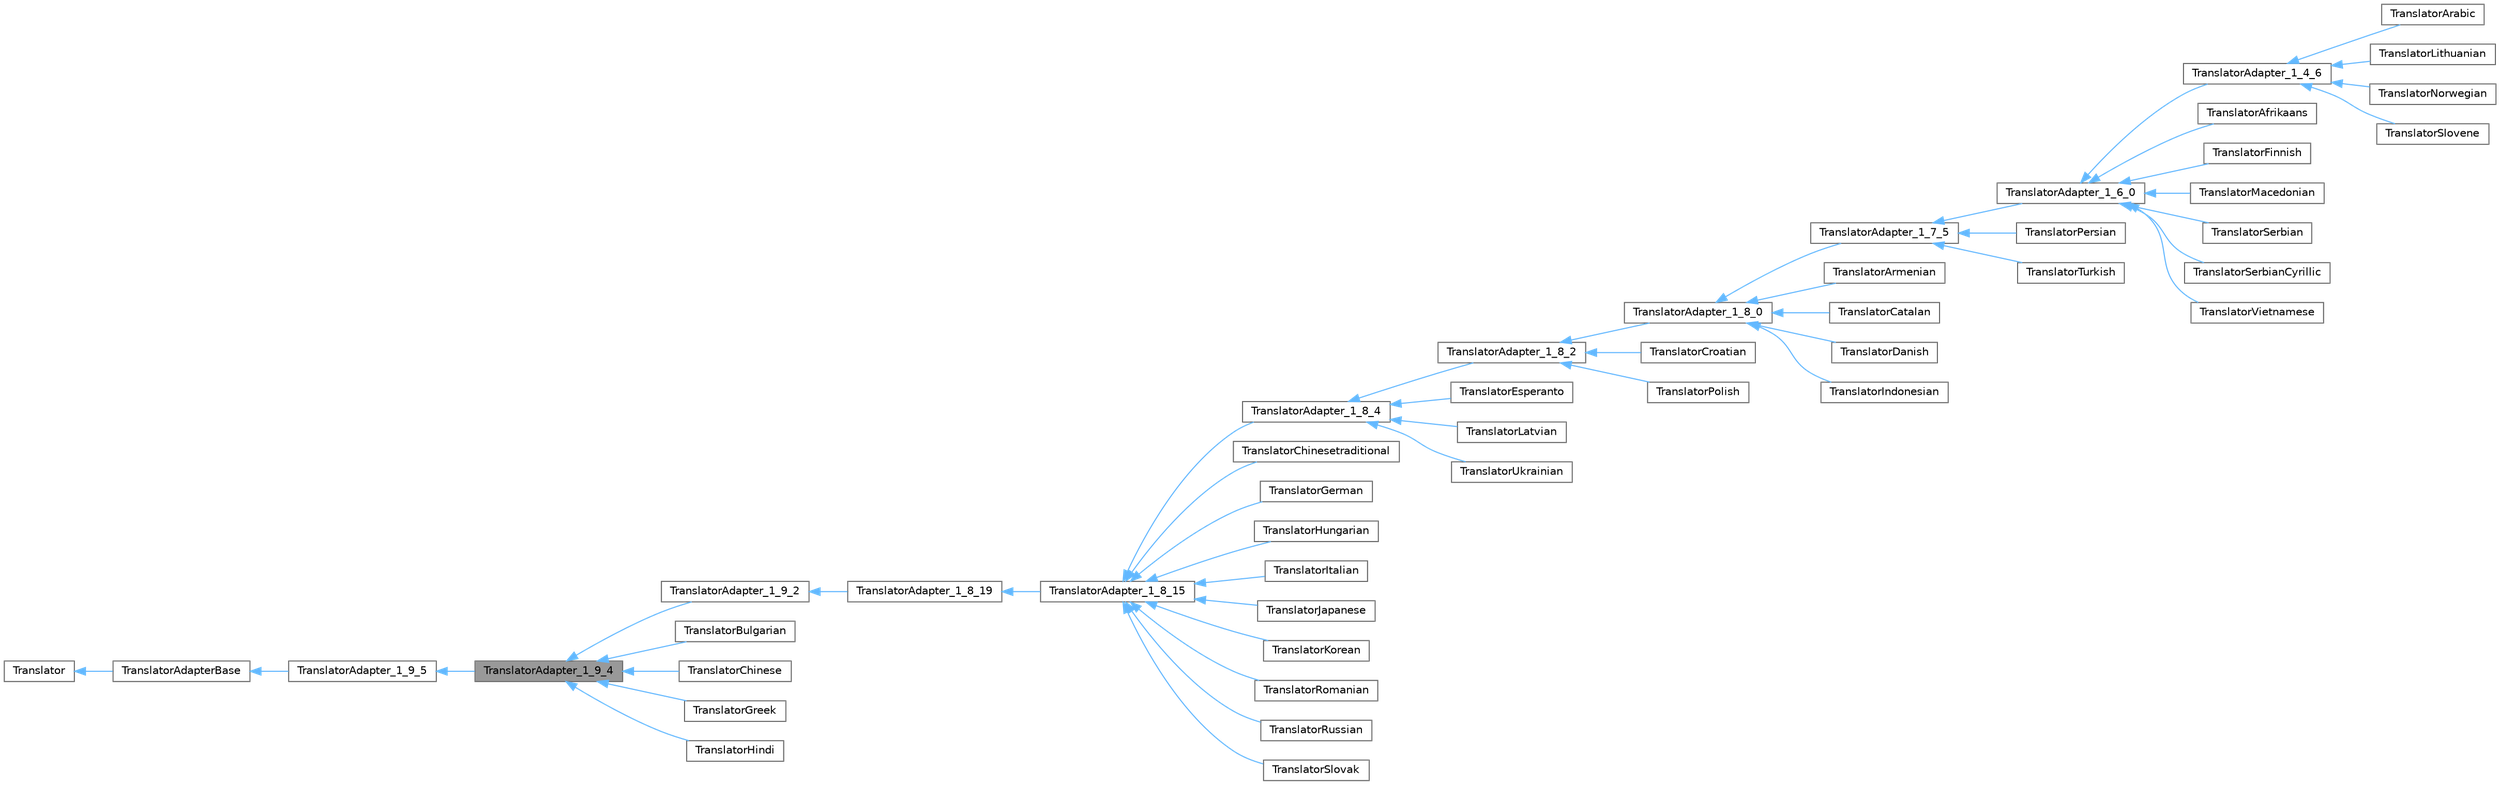 digraph "TranslatorAdapter_1_9_4"
{
 // INTERACTIVE_SVG=YES
 // LATEX_PDF_SIZE
  bgcolor="transparent";
  edge [fontname=Helvetica,fontsize=10,labelfontname=Helvetica,labelfontsize=10];
  node [fontname=Helvetica,fontsize=10,shape=box,height=0.2,width=0.4];
  rankdir="LR";
  Node1 [label="TranslatorAdapter_1_9_4",height=0.2,width=0.4,color="gray40", fillcolor="grey60", style="filled", fontcolor="black",tooltip=" "];
  Node2 -> Node1 [dir="back",color="steelblue1",style="solid"];
  Node2 [label="TranslatorAdapter_1_9_5",height=0.2,width=0.4,color="gray40", fillcolor="white", style="filled",URL="$dd/dba/class_translator_adapter__1__9__5.html",tooltip=" "];
  Node3 -> Node2 [dir="back",color="steelblue1",style="solid"];
  Node3 [label="TranslatorAdapterBase",height=0.2,width=0.4,color="gray40", fillcolor="white", style="filled",URL="$db/d6c/class_translator_adapter_base.html",tooltip="Base of the translator adapter tree."];
  Node4 -> Node3 [dir="back",color="steelblue1",style="solid"];
  Node4 [label="Translator",height=0.2,width=0.4,color="gray40", fillcolor="white", style="filled",URL="$d8/dfb/class_translator.html",tooltip="Abstract base class for all translatable text fragments."];
  Node1 -> Node5 [dir="back",color="steelblue1",style="solid"];
  Node5 [label="TranslatorAdapter_1_9_2",height=0.2,width=0.4,color="gray40", fillcolor="white", style="filled",URL="$d3/d2e/class_translator_adapter__1__9__2.html",tooltip=" "];
  Node5 -> Node6 [dir="back",color="steelblue1",style="solid"];
  Node6 [label="TranslatorAdapter_1_8_19",height=0.2,width=0.4,color="gray40", fillcolor="white", style="filled",URL="$de/dde/class_translator_adapter__1__8__19.html",tooltip=" "];
  Node6 -> Node7 [dir="back",color="steelblue1",style="solid"];
  Node7 [label="TranslatorAdapter_1_8_15",height=0.2,width=0.4,color="gray40", fillcolor="white", style="filled",URL="$d4/d2e/class_translator_adapter__1__8__15.html",tooltip=" "];
  Node7 -> Node8 [dir="back",color="steelblue1",style="solid"];
  Node8 [label="TranslatorAdapter_1_8_4",height=0.2,width=0.4,color="gray40", fillcolor="white", style="filled",URL="$de/d2f/class_translator_adapter__1__8__4.html",tooltip=" "];
  Node8 -> Node9 [dir="back",color="steelblue1",style="solid"];
  Node9 [label="TranslatorAdapter_1_8_2",height=0.2,width=0.4,color="gray40", fillcolor="white", style="filled",URL="$d2/d75/class_translator_adapter__1__8__2.html",tooltip=" "];
  Node9 -> Node10 [dir="back",color="steelblue1",style="solid"];
  Node10 [label="TranslatorAdapter_1_8_0",height=0.2,width=0.4,color="gray40", fillcolor="white", style="filled",URL="$de/d49/class_translator_adapter__1__8__0.html",tooltip="Adapter class for languages that only contain translations up to version 1.8.0."];
  Node10 -> Node11 [dir="back",color="steelblue1",style="solid"];
  Node11 [label="TranslatorAdapter_1_7_5",height=0.2,width=0.4,color="gray40", fillcolor="white", style="filled",URL="$da/d24/class_translator_adapter__1__7__5.html",tooltip="Adapter class for languages that only contain translations up to version 1.7.5."];
  Node11 -> Node12 [dir="back",color="steelblue1",style="solid"];
  Node12 [label="TranslatorAdapter_1_6_0",height=0.2,width=0.4,color="gray40", fillcolor="white", style="filled",URL="$d3/da1/class_translator_adapter__1__6__0.html",tooltip="Adapter class for languages that only contain translations up to version 1.6.0."];
  Node12 -> Node13 [dir="back",color="steelblue1",style="solid"];
  Node13 [label="TranslatorAdapter_1_4_6",height=0.2,width=0.4,color="gray40", fillcolor="white", style="filled",URL="$d4/d2b/class_translator_adapter__1__4__6.html",tooltip="Adapter class for languages that only contain translations up to version 1.4.6."];
  Node13 -> Node14 [dir="back",color="steelblue1",style="solid"];
  Node14 [label="TranslatorArabic",height=0.2,width=0.4,color="gray40", fillcolor="white", style="filled",URL="$d3/de9/class_translator_arabic.html",tooltip=" "];
  Node13 -> Node15 [dir="back",color="steelblue1",style="solid"];
  Node15 [label="TranslatorLithuanian",height=0.2,width=0.4,color="gray40", fillcolor="white", style="filled",URL="$dc/d53/class_translator_lithuanian.html",tooltip=" "];
  Node13 -> Node16 [dir="back",color="steelblue1",style="solid"];
  Node16 [label="TranslatorNorwegian",height=0.2,width=0.4,color="gray40", fillcolor="white", style="filled",URL="$dd/d38/class_translator_norwegian.html",tooltip=" "];
  Node13 -> Node17 [dir="back",color="steelblue1",style="solid"];
  Node17 [label="TranslatorSlovene",height=0.2,width=0.4,color="gray40", fillcolor="white", style="filled",URL="$dd/d0b/class_translator_slovene.html",tooltip=" "];
  Node12 -> Node18 [dir="back",color="steelblue1",style="solid"];
  Node18 [label="TranslatorAfrikaans",height=0.2,width=0.4,color="gray40", fillcolor="white", style="filled",URL="$d3/d65/class_translator_afrikaans.html",tooltip=" "];
  Node12 -> Node19 [dir="back",color="steelblue1",style="solid"];
  Node19 [label="TranslatorFinnish",height=0.2,width=0.4,color="gray40", fillcolor="white", style="filled",URL="$de/df7/class_translator_finnish.html",tooltip=" "];
  Node12 -> Node20 [dir="back",color="steelblue1",style="solid"];
  Node20 [label="TranslatorMacedonian",height=0.2,width=0.4,color="gray40", fillcolor="white", style="filled",URL="$d9/ddf/class_translator_macedonian.html",tooltip=" "];
  Node12 -> Node21 [dir="back",color="steelblue1",style="solid"];
  Node21 [label="TranslatorSerbian",height=0.2,width=0.4,color="gray40", fillcolor="white", style="filled",URL="$d5/d0a/class_translator_serbian.html",tooltip=" "];
  Node12 -> Node22 [dir="back",color="steelblue1",style="solid"];
  Node22 [label="TranslatorSerbianCyrillic",height=0.2,width=0.4,color="gray40", fillcolor="white", style="filled",URL="$dc/d03/class_translator_serbian_cyrillic.html",tooltip=" "];
  Node12 -> Node23 [dir="back",color="steelblue1",style="solid"];
  Node23 [label="TranslatorVietnamese",height=0.2,width=0.4,color="gray40", fillcolor="white", style="filled",URL="$df/d20/class_translator_vietnamese.html",tooltip=" "];
  Node11 -> Node24 [dir="back",color="steelblue1",style="solid"];
  Node24 [label="TranslatorPersian",height=0.2,width=0.4,color="gray40", fillcolor="white", style="filled",URL="$d5/d43/class_translator_persian.html",tooltip=" "];
  Node11 -> Node25 [dir="back",color="steelblue1",style="solid"];
  Node25 [label="TranslatorTurkish",height=0.2,width=0.4,color="gray40", fillcolor="white", style="filled",URL="$dd/d80/class_translator_turkish.html",tooltip=" "];
  Node10 -> Node26 [dir="back",color="steelblue1",style="solid"];
  Node26 [label="TranslatorArmenian",height=0.2,width=0.4,color="gray40", fillcolor="white", style="filled",URL="$da/db8/class_translator_armenian.html",tooltip=" "];
  Node10 -> Node27 [dir="back",color="steelblue1",style="solid"];
  Node27 [label="TranslatorCatalan",height=0.2,width=0.4,color="gray40", fillcolor="white", style="filled",URL="$d9/dc1/class_translator_catalan.html",tooltip=" "];
  Node10 -> Node28 [dir="back",color="steelblue1",style="solid"];
  Node28 [label="TranslatorDanish",height=0.2,width=0.4,color="gray40", fillcolor="white", style="filled",URL="$d7/d21/class_translator_danish.html",tooltip=" "];
  Node10 -> Node29 [dir="back",color="steelblue1",style="solid"];
  Node29 [label="TranslatorIndonesian",height=0.2,width=0.4,color="gray40", fillcolor="white", style="filled",URL="$df/dc8/class_translator_indonesian.html",tooltip=" "];
  Node9 -> Node30 [dir="back",color="steelblue1",style="solid"];
  Node30 [label="TranslatorCroatian",height=0.2,width=0.4,color="gray40", fillcolor="white", style="filled",URL="$d9/d82/class_translator_croatian.html",tooltip=" "];
  Node9 -> Node31 [dir="back",color="steelblue1",style="solid"];
  Node31 [label="TranslatorPolish",height=0.2,width=0.4,color="gray40", fillcolor="white", style="filled",URL="$de/d82/class_translator_polish.html",tooltip=" "];
  Node8 -> Node32 [dir="back",color="steelblue1",style="solid"];
  Node32 [label="TranslatorEsperanto",height=0.2,width=0.4,color="gray40", fillcolor="white", style="filled",URL="$d2/d07/class_translator_esperanto.html",tooltip=" "];
  Node8 -> Node33 [dir="back",color="steelblue1",style="solid"];
  Node33 [label="TranslatorLatvian",height=0.2,width=0.4,color="gray40", fillcolor="white", style="filled",URL="$d8/d83/class_translator_latvian.html",tooltip=" "];
  Node8 -> Node34 [dir="back",color="steelblue1",style="solid"];
  Node34 [label="TranslatorUkrainian",height=0.2,width=0.4,color="gray40", fillcolor="white", style="filled",URL="$d1/d56/class_translator_ukrainian.html",tooltip=" "];
  Node7 -> Node35 [dir="back",color="steelblue1",style="solid"];
  Node35 [label="TranslatorChinesetraditional",height=0.2,width=0.4,color="gray40", fillcolor="white", style="filled",URL="$dd/df6/class_translator_chinesetraditional.html",tooltip=" "];
  Node7 -> Node36 [dir="back",color="steelblue1",style="solid"];
  Node36 [label="TranslatorGerman",height=0.2,width=0.4,color="gray40", fillcolor="white", style="filled",URL="$d6/d07/class_translator_german.html",tooltip=" "];
  Node7 -> Node37 [dir="back",color="steelblue1",style="solid"];
  Node37 [label="TranslatorHungarian",height=0.2,width=0.4,color="gray40", fillcolor="white", style="filled",URL="$db/d5f/class_translator_hungarian.html",tooltip=" "];
  Node7 -> Node38 [dir="back",color="steelblue1",style="solid"];
  Node38 [label="TranslatorItalian",height=0.2,width=0.4,color="gray40", fillcolor="white", style="filled",URL="$d2/df8/class_translator_italian.html",tooltip=" "];
  Node7 -> Node39 [dir="back",color="steelblue1",style="solid"];
  Node39 [label="TranslatorJapanese",height=0.2,width=0.4,color="gray40", fillcolor="white", style="filled",URL="$d1/d6a/class_translator_japanese.html",tooltip=" "];
  Node7 -> Node40 [dir="back",color="steelblue1",style="solid"];
  Node40 [label="TranslatorKorean",height=0.2,width=0.4,color="gray40", fillcolor="white", style="filled",URL="$db/dcc/class_translator_korean.html",tooltip=" "];
  Node7 -> Node41 [dir="back",color="steelblue1",style="solid"];
  Node41 [label="TranslatorRomanian",height=0.2,width=0.4,color="gray40", fillcolor="white", style="filled",URL="$da/d32/class_translator_romanian.html",tooltip=" "];
  Node7 -> Node42 [dir="back",color="steelblue1",style="solid"];
  Node42 [label="TranslatorRussian",height=0.2,width=0.4,color="gray40", fillcolor="white", style="filled",URL="$d0/dab/class_translator_russian.html",tooltip=" "];
  Node7 -> Node43 [dir="back",color="steelblue1",style="solid"];
  Node43 [label="TranslatorSlovak",height=0.2,width=0.4,color="gray40", fillcolor="white", style="filled",URL="$d2/d53/class_translator_slovak.html",tooltip=" "];
  Node1 -> Node44 [dir="back",color="steelblue1",style="solid"];
  Node44 [label="TranslatorBulgarian",height=0.2,width=0.4,color="gray40", fillcolor="white", style="filled",URL="$da/dbb/class_translator_bulgarian.html",tooltip=" "];
  Node1 -> Node45 [dir="back",color="steelblue1",style="solid"];
  Node45 [label="TranslatorChinese",height=0.2,width=0.4,color="gray40", fillcolor="white", style="filled",URL="$d6/db6/class_translator_chinese.html",tooltip=" "];
  Node1 -> Node46 [dir="back",color="steelblue1",style="solid"];
  Node46 [label="TranslatorGreek",height=0.2,width=0.4,color="gray40", fillcolor="white", style="filled",URL="$df/d75/class_translator_greek.html",tooltip=" "];
  Node1 -> Node47 [dir="back",color="steelblue1",style="solid"];
  Node47 [label="TranslatorHindi",height=0.2,width=0.4,color="gray40", fillcolor="white", style="filled",URL="$d1/d8a/class_translator_hindi.html",tooltip=" "];
}
